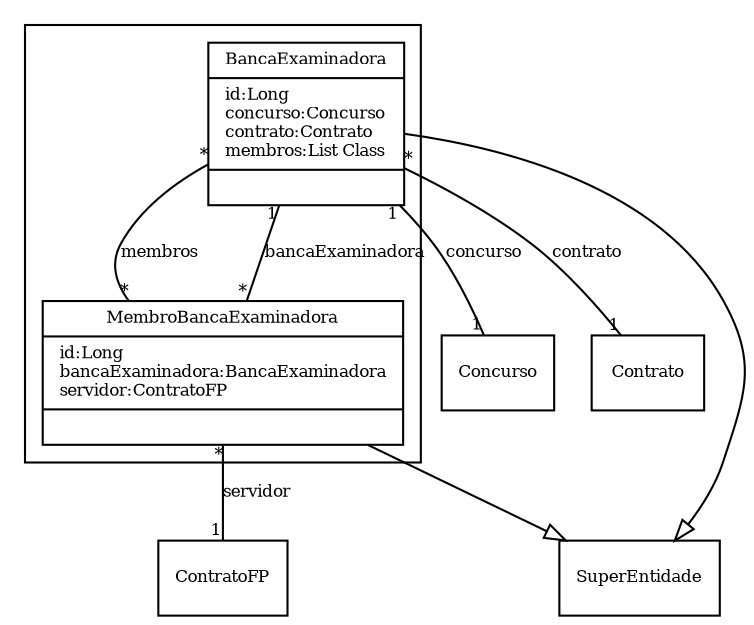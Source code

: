 digraph G{
fontname = "Times-Roman"
fontsize = 8

node [
        fontname = "Times-Roman"
        fontsize = 8
        shape = "record"
]

edge [
        fontname = "Times-Roman"
        fontsize = 8
]

subgraph clusterBANCA_EXAMINADORA
{
BancaExaminadora [label = "{BancaExaminadora|id:Long\lconcurso:Concurso\lcontrato:Contrato\lmembros:List Class\l|\l}"]
MembroBancaExaminadora [label = "{MembroBancaExaminadora|id:Long\lbancaExaminadora:BancaExaminadora\lservidor:ContratoFP\l|\l}"]
}
edge [arrowhead = "none" headlabel = "1" taillabel = "1"] BancaExaminadora -> Concurso [label = "concurso"]
edge [arrowhead = "none" headlabel = "1" taillabel = "*"] BancaExaminadora -> Contrato [label = "contrato"]
edge [arrowhead = "none" headlabel = "*" taillabel = "*"] BancaExaminadora -> MembroBancaExaminadora [label = "membros"]
edge [ arrowhead = "empty" headlabel = "" taillabel = ""] BancaExaminadora -> SuperEntidade
edge [arrowhead = "none" headlabel = "1" taillabel = "*"] MembroBancaExaminadora -> BancaExaminadora [label = "bancaExaminadora"]
edge [arrowhead = "none" headlabel = "1" taillabel = "*"] MembroBancaExaminadora -> ContratoFP [label = "servidor"]
edge [ arrowhead = "empty" headlabel = "" taillabel = ""] MembroBancaExaminadora -> SuperEntidade
}
